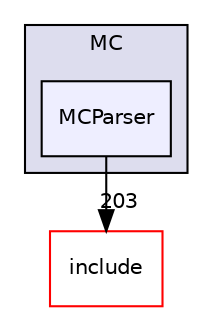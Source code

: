 digraph "lib/MC/MCParser" {
  bgcolor=transparent;
  compound=true
  node [ fontsize="10", fontname="Helvetica"];
  edge [ labelfontsize="10", labelfontname="Helvetica"];
  subgraph clusterdir_741b3efb3a0fb2aad3417ac1ac9df3e5 {
    graph [ bgcolor="#ddddee", pencolor="black", label="MC" fontname="Helvetica", fontsize="10", URL="dir_741b3efb3a0fb2aad3417ac1ac9df3e5.html"]
  dir_63836eccac385a8353277d2b47aa4305 [shape=box, label="MCParser", style="filled", fillcolor="#eeeeff", pencolor="black", URL="dir_63836eccac385a8353277d2b47aa4305.html"];
  }
  dir_d44c64559bbebec7f509842c48db8b23 [shape=box label="include" color="red" URL="dir_d44c64559bbebec7f509842c48db8b23.html"];
  dir_63836eccac385a8353277d2b47aa4305->dir_d44c64559bbebec7f509842c48db8b23 [headlabel="203", labeldistance=1.5 headhref="dir_000081_000001.html"];
}
